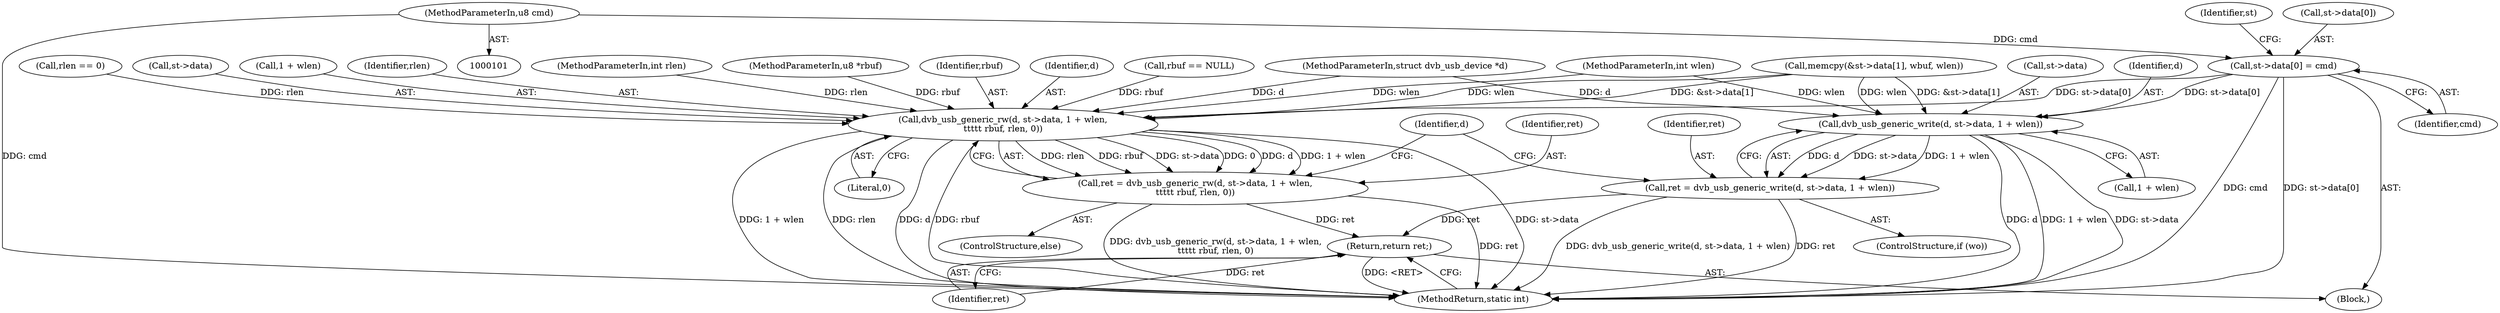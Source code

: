 digraph "1_linux_3f190e3aec212fc8c61e202c51400afa7384d4bc@array" {
"1000144" [label="(Call,st->data[0] = cmd)"];
"1000103" [label="(MethodParameterIn,u8 cmd)"];
"1000164" [label="(Call,dvb_usb_generic_write(d, st->data, 1 + wlen))"];
"1000162" [label="(Call,ret = dvb_usb_generic_write(d, st->data, 1 + wlen))"];
"1000191" [label="(Return,return ret;)"];
"1000175" [label="(Call,dvb_usb_generic_rw(d, st->data, 1 + wlen,\n\t\t\t\t\t rbuf, rlen, 0))"];
"1000173" [label="(Call,ret = dvb_usb_generic_rw(d, st->data, 1 + wlen,\n\t\t\t\t\t rbuf, rlen, 0))"];
"1000105" [label="(MethodParameterIn,int wlen)"];
"1000145" [label="(Call,st->data[0])"];
"1000192" [label="(Identifier,ret)"];
"1000172" [label="(ControlStructure,else)"];
"1000185" [label="(Literal,0)"];
"1000165" [label="(Identifier,d)"];
"1000193" [label="(MethodReturn,static int)"];
"1000183" [label="(Identifier,rbuf)"];
"1000189" [label="(Identifier,d)"];
"1000150" [label="(Identifier,cmd)"];
"1000155" [label="(Identifier,st)"];
"1000175" [label="(Call,dvb_usb_generic_rw(d, st->data, 1 + wlen,\n\t\t\t\t\t rbuf, rlen, 0))"];
"1000164" [label="(Call,dvb_usb_generic_write(d, st->data, 1 + wlen))"];
"1000163" [label="(Identifier,ret)"];
"1000144" [label="(Call,st->data[0] = cmd)"];
"1000162" [label="(Call,ret = dvb_usb_generic_write(d, st->data, 1 + wlen))"];
"1000176" [label="(Identifier,d)"];
"1000136" [label="(Call,rlen == 0)"];
"1000177" [label="(Call,st->data)"];
"1000166" [label="(Call,st->data)"];
"1000180" [label="(Call,1 + wlen)"];
"1000184" [label="(Identifier,rlen)"];
"1000108" [label="(Block,)"];
"1000174" [label="(Identifier,ret)"];
"1000106" [label="(MethodParameterIn,u8 *rbuf)"];
"1000169" [label="(Call,1 + wlen)"];
"1000191" [label="(Return,return ret;)"];
"1000103" [label="(MethodParameterIn,u8 cmd)"];
"1000173" [label="(Call,ret = dvb_usb_generic_rw(d, st->data, 1 + wlen,\n\t\t\t\t\t rbuf, rlen, 0))"];
"1000151" [label="(Call,memcpy(&st->data[1], wbuf, wlen))"];
"1000107" [label="(MethodParameterIn,int rlen)"];
"1000133" [label="(Call,rbuf == NULL)"];
"1000160" [label="(ControlStructure,if (wo))"];
"1000102" [label="(MethodParameterIn,struct dvb_usb_device *d)"];
"1000144" -> "1000108"  [label="AST: "];
"1000144" -> "1000150"  [label="CFG: "];
"1000145" -> "1000144"  [label="AST: "];
"1000150" -> "1000144"  [label="AST: "];
"1000155" -> "1000144"  [label="CFG: "];
"1000144" -> "1000193"  [label="DDG: st->data[0]"];
"1000144" -> "1000193"  [label="DDG: cmd"];
"1000103" -> "1000144"  [label="DDG: cmd"];
"1000144" -> "1000164"  [label="DDG: st->data[0]"];
"1000144" -> "1000175"  [label="DDG: st->data[0]"];
"1000103" -> "1000101"  [label="AST: "];
"1000103" -> "1000193"  [label="DDG: cmd"];
"1000164" -> "1000162"  [label="AST: "];
"1000164" -> "1000169"  [label="CFG: "];
"1000165" -> "1000164"  [label="AST: "];
"1000166" -> "1000164"  [label="AST: "];
"1000169" -> "1000164"  [label="AST: "];
"1000162" -> "1000164"  [label="CFG: "];
"1000164" -> "1000193"  [label="DDG: 1 + wlen"];
"1000164" -> "1000193"  [label="DDG: st->data"];
"1000164" -> "1000193"  [label="DDG: d"];
"1000164" -> "1000162"  [label="DDG: d"];
"1000164" -> "1000162"  [label="DDG: st->data"];
"1000164" -> "1000162"  [label="DDG: 1 + wlen"];
"1000102" -> "1000164"  [label="DDG: d"];
"1000151" -> "1000164"  [label="DDG: &st->data[1]"];
"1000151" -> "1000164"  [label="DDG: wlen"];
"1000105" -> "1000164"  [label="DDG: wlen"];
"1000162" -> "1000160"  [label="AST: "];
"1000163" -> "1000162"  [label="AST: "];
"1000189" -> "1000162"  [label="CFG: "];
"1000162" -> "1000193"  [label="DDG: dvb_usb_generic_write(d, st->data, 1 + wlen)"];
"1000162" -> "1000193"  [label="DDG: ret"];
"1000162" -> "1000191"  [label="DDG: ret"];
"1000191" -> "1000108"  [label="AST: "];
"1000191" -> "1000192"  [label="CFG: "];
"1000192" -> "1000191"  [label="AST: "];
"1000193" -> "1000191"  [label="CFG: "];
"1000191" -> "1000193"  [label="DDG: <RET>"];
"1000192" -> "1000191"  [label="DDG: ret"];
"1000173" -> "1000191"  [label="DDG: ret"];
"1000175" -> "1000173"  [label="AST: "];
"1000175" -> "1000185"  [label="CFG: "];
"1000176" -> "1000175"  [label="AST: "];
"1000177" -> "1000175"  [label="AST: "];
"1000180" -> "1000175"  [label="AST: "];
"1000183" -> "1000175"  [label="AST: "];
"1000184" -> "1000175"  [label="AST: "];
"1000185" -> "1000175"  [label="AST: "];
"1000173" -> "1000175"  [label="CFG: "];
"1000175" -> "1000193"  [label="DDG: 1 + wlen"];
"1000175" -> "1000193"  [label="DDG: d"];
"1000175" -> "1000193"  [label="DDG: rlen"];
"1000175" -> "1000193"  [label="DDG: st->data"];
"1000175" -> "1000193"  [label="DDG: rbuf"];
"1000175" -> "1000173"  [label="DDG: rlen"];
"1000175" -> "1000173"  [label="DDG: rbuf"];
"1000175" -> "1000173"  [label="DDG: st->data"];
"1000175" -> "1000173"  [label="DDG: 0"];
"1000175" -> "1000173"  [label="DDG: d"];
"1000175" -> "1000173"  [label="DDG: 1 + wlen"];
"1000102" -> "1000175"  [label="DDG: d"];
"1000151" -> "1000175"  [label="DDG: &st->data[1]"];
"1000151" -> "1000175"  [label="DDG: wlen"];
"1000105" -> "1000175"  [label="DDG: wlen"];
"1000133" -> "1000175"  [label="DDG: rbuf"];
"1000106" -> "1000175"  [label="DDG: rbuf"];
"1000136" -> "1000175"  [label="DDG: rlen"];
"1000107" -> "1000175"  [label="DDG: rlen"];
"1000173" -> "1000172"  [label="AST: "];
"1000174" -> "1000173"  [label="AST: "];
"1000189" -> "1000173"  [label="CFG: "];
"1000173" -> "1000193"  [label="DDG: ret"];
"1000173" -> "1000193"  [label="DDG: dvb_usb_generic_rw(d, st->data, 1 + wlen,\n\t\t\t\t\t rbuf, rlen, 0)"];
}

